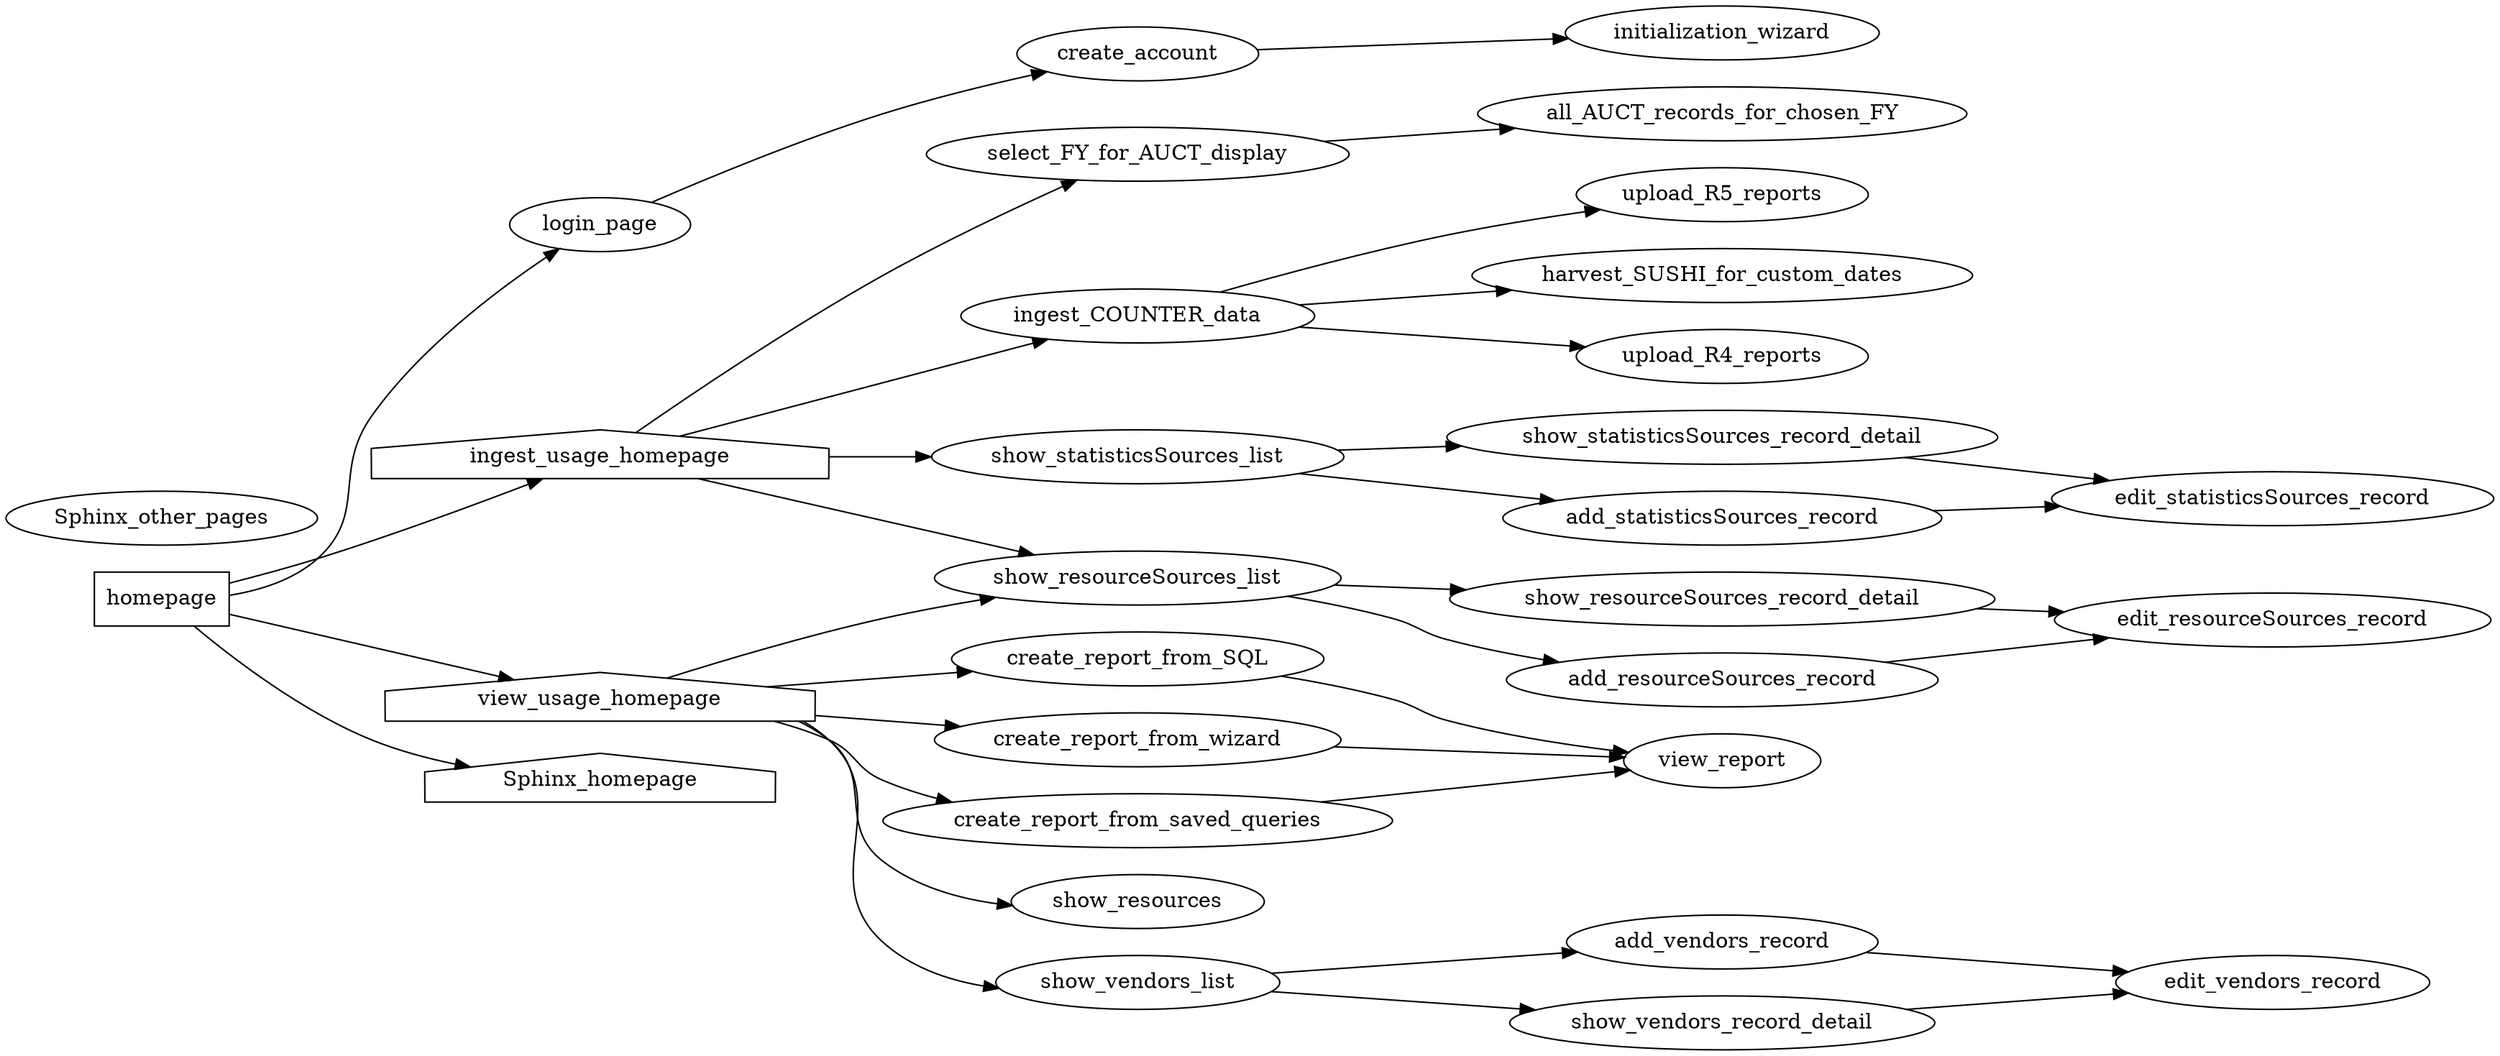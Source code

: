 digraph nolcat_sitemap {
    /* *** NoLCAT SITEMAP *** */
    rankdir=LR


    /* *** Main NoLCAT Folder *** */
    homepage [shape="box"]
        homepage -> login_page
        homepage -> ingest_usage_homepage
        homepage -> view_usage_homepage
        homepage -> Sphinx_homepage
    login_page
        login_page -> create_account
    create_account
        create_account -> initialization_wizard // Page in `ingest` section; linkage because program will request data for database initialization upon creation of first account
    // And any other pages needed for authentication


    /* *** `ingest` Blueprint *** */
    ingest_usage_homepage [shape="house"]
        ingest_usage_homepage -> ingest_COUNTER_data
        ingest_usage_homepage -> show_statisticsSources_list
        ingest_usage_homepage -> show_resourceSources_list
        ingest_usage_homepage -> select_FY_for_AUCT_display
    
    // Pages for ingesting COUNTER data
    ingest_COUNTER_data
        ingest_COUNTER_data -> upload_R4_reports
        ingest_COUNTER_data -> upload_R5_reports
        ingest_COUNTER_data -> harvest_SUSHI_for_custom_dates
    upload_R4_reports
    upload_R5_reports
    harvest_SUSHI_for_custom_dates
    initialization_wizard

    // Pages for viewing status of usage collection for a given FY
    select_FY_for_AUCT_display
        select_FY_for_AUCT_display -> all_AUCT_records_for_chosen_FY
    all_AUCT_records_for_chosen_FY


    /* *** `view` Blueprint *** */
    view_usage_homepage [shape="house"]
        view_usage_homepage -> create_report_from_SQL
        view_usage_homepage -> create_report_from_wizard
        view_usage_homepage -> create_report_from_saved_queries
        view_usage_homepage -> show_resourceSources_list
        view_usage_homepage -> show_resources
        view_usage_homepage -> show_vendors_list
    show_resources // Meaning the items in the resources table
    
    // Pages for Querying and Displaying Usage Data
    create_report_from_SQL // Runs a custom SQL statement against the database
        create_report_from_SQL -> view_report
    create_report_from_wizard // GUI options are used to write SQL behind the scenes
        create_report_from_wizard -> view_report
    create_report_from_saved_queries // SQL statements that are either complete or only ask for one input for commonly asked questions
        create_report_from_saved_queries -> view_report
    view_report


    /* *** View Records from a Relation *** */
    // Not sure if this should go in `ingest`, `view`, or a new `records` blueprint
    show_statisticsSources_list
        show_statisticsSources_list -> add_statisticsSources_record
        show_statisticsSources_list -> show_statisticsSources_record_detail
    add_statisticsSources_record
        add_statisticsSources_record -> edit_statisticsSources_record // To provide info for the new record
    show_statisticsSources_record_detail
        show_statisticsSources_record_detail -> edit_statisticsSources_record
    edit_statisticsSources_record // Includes adding or editing notes

    show_resourceSources_list
        show_resourceSources_list -> add_resourceSources_record
        show_resourceSources_list -> show_resourceSources_record_detail
    add_resourceSources_record
        add_resourceSources_record -> edit_resourceSources_record // To provide info for the new record
    show_resourceSources_record_detail
        show_resourceSources_record_detail -> edit_resourceSources_record
    edit_resourceSources_record // Includes adding or editing notes

    show_vendors_list
        show_vendors_list -> add_vendors_record
        show_vendors_list -> show_vendors_record_detail
    add_vendors_record
        add_vendors_record -> edit_vendors_record // To provide info for the new record
    show_vendors_record_detail
        show_vendors_record_detail -> edit_vendors_record
    edit_vendors_record // Includes adding or editing notes


    


    /* *** Program Documentation *** */
    // The Sphinx documentation for the web app
    Sphinx_homepage [shape="house"]
        //Sphinx_homepage -> Sphinx_other_pages

    Sphinx_other_pages // Use Sphinx itself for site organization
}